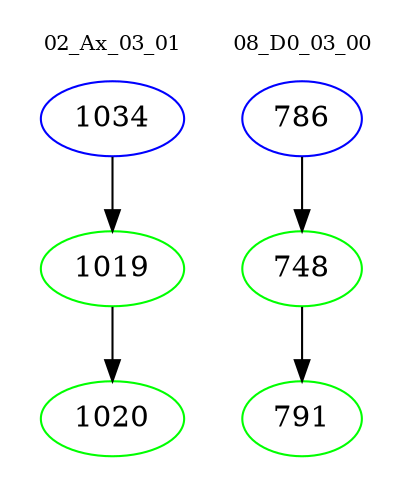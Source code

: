 digraph{
subgraph cluster_0 {
color = white
label = "02_Ax_03_01";
fontsize=10;
T0_1034 [label="1034", color="blue"]
T0_1034 -> T0_1019 [color="black"]
T0_1019 [label="1019", color="green"]
T0_1019 -> T0_1020 [color="black"]
T0_1020 [label="1020", color="green"]
}
subgraph cluster_1 {
color = white
label = "08_D0_03_00";
fontsize=10;
T1_786 [label="786", color="blue"]
T1_786 -> T1_748 [color="black"]
T1_748 [label="748", color="green"]
T1_748 -> T1_791 [color="black"]
T1_791 [label="791", color="green"]
}
}
